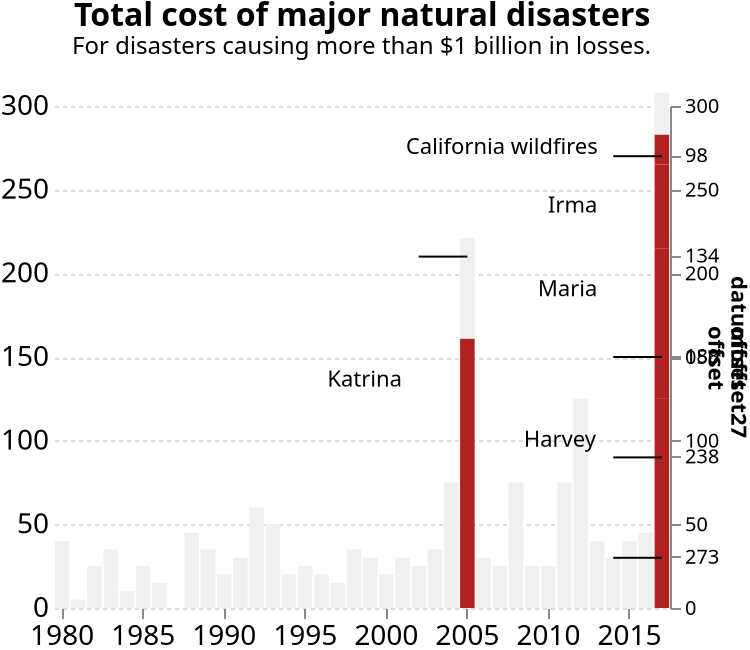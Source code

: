 {"$schema":"https://vega.github.io/schema/vega-lite/v3.json","description":"A simple bar chart with embedded data.","autosize":"fit","padding":0,"width":375,"height":325,"view":{"stroke":null},"datasets":{"values":[{"year":2005,"cost":161,"order":1,"name":"Hurricane Katrina","offset":161,"_index_":0},{"year":2017,"cost":125,"order":4,"name":"Hurricane Harvey","offset":125,"_index_":1},{"year":2017,"cost":90,"order":3,"name":"Hurricane Maria","offset":215,"_index_":2},{"year":2017,"cost":50,"order":2,"name":"Hurricane Irma","offset":265,"_index_":3},{"year":2017,"cost":18,"order":1,"name":"California wildfires","offset":300,"_index_":4},{"year":1980,"cost":40,"_index_":5},{"year":1981,"cost":5,"_index_":6},{"year":1982,"cost":25,"_index_":7},{"year":1983,"cost":35,"_index_":8},{"year":1984,"cost":10,"_index_":9},{"year":1985,"cost":25,"_index_":10},{"year":1986,"cost":15,"_index_":11},{"year":1987,"cost":0,"_index_":12},{"year":1988,"cost":45,"_index_":13},{"year":1989,"cost":35,"_index_":14},{"year":1990,"cost":20,"_index_":15},{"year":1991,"cost":30,"_index_":16},{"year":1992,"cost":60,"_index_":17},{"year":1993,"cost":50,"_index_":18},{"year":1994,"cost":20,"_index_":19},{"year":1995,"cost":25,"_index_":20},{"year":1996,"cost":20,"_index_":21},{"year":1997,"cost":15,"_index_":22},{"year":1998,"cost":35,"_index_":23},{"year":1999,"cost":30,"_index_":24},{"year":2000,"cost":20,"_index_":25},{"year":2001,"cost":30,"_index_":26},{"year":2002,"cost":25,"_index_":27},{"year":2003,"cost":35,"_index_":28},{"year":2004,"cost":75,"_index_":29},{"year":2005,"cost":60,"_index_":30},{"year":2006,"cost":30,"_index_":31},{"year":2007,"cost":25,"_index_":32},{"year":2008,"cost":75,"_index_":33},{"year":2009,"cost":25,"_index_":34},{"year":2010,"cost":25,"_index_":35},{"year":2011,"cost":75,"_index_":36},{"year":2012,"cost":125,"_index_":37},{"year":2013,"cost":40,"_index_":38},{"year":2014,"cost":30,"_index_":39},{"year":2015,"cost":40,"_index_":40},{"year":2016,"cost":45,"_index_":41},{"year":2017,"cost":25,"_index_":42}]},"layer":[{"data":{"name":"values"},"encoding":{"x":{"field":"year","type":"nominal","axis":{"domain":false,"values":[1980,1985,1990,1995,2000,2005,2010,2015],"labelAngle":0,"labelFontSize":14,"title":false}},"y":{"field":"cost","type":"quantitative","axis":{"title":false,"domain":false,"ticks":false,"tickMinStep":100,"labelFontSize":14,"gridDash":[2,2]},"scale":{"domain":[0,300]}},"detail":{"field":"order","type":"quantitative"},"fill":{"field":"datumnamenull","_label":"=datum.name != null","scale":{"range":["#f0f0f0","firebrick"]},"legend":false}},"layer":[{"mark":{"type":"bar"}}],"transform":[{"calculate":"datum.name != null","as":"datumnamenull"}]},{"data":{"name":"values"},"encoding":{"x":{"field":"year","type":"nominal"},"y":{"field":"offset","type":"quantitative"},"detail":{"field":"order","type":"quantitative"},"text":{"field":"replacedatumnameHurricane","_label":"=replace(datum.name, 'Hurricane ', '')"}},"layer":[{"mark":{"type":"text","align":"right","dx":-32,"dy":21},"transform":[]},{"mark":{"type":"text","align":"right","dx":-32,"dy":21},"transform":[{"filter":"((datum[\"_index_\"] != null) ? datum[\"_index_\"]==5: true)","_customized":true}]},{"mark":{"type":"text","align":"right","dx":-32,"dy":21},"transform":[{"filter":"((datum[\"_index_\"] != null) ? datum[\"_index_\"]==5: true)","_customized":true}]},{"mark":{"type":"text","align":"right","dx":-32,"dy":21},"transform":[{"filter":"((datum[\"_index_\"] != null) ? datum[\"_index_\"]==6: true)","_customized":true}]},{"mark":{"type":"text","align":"right","dx":-32,"dy":21},"transform":[{"filter":"((datum[\"_index_\"] != null) ? datum[\"_index_\"]==6: true)","_customized":true}]},{"mark":{"type":"text","align":"right","dx":-32,"dy":21},"transform":[{"filter":"((datum[\"_index_\"] != null) ? datum[\"_index_\"]==7: true)","_customized":true}]},{"mark":{"type":"text","align":"right","dx":-32,"dy":21},"transform":[{"filter":"((datum[\"_index_\"] != null) ? datum[\"_index_\"]==7: true)","_customized":true}]},{"mark":{"type":"text","align":"right","dx":-32,"dy":21},"transform":[{"filter":"((datum[\"_index_\"] != null) ? datum[\"_index_\"]==8: true)","_customized":true}]},{"mark":{"type":"text","align":"right","dx":-32,"dy":21},"transform":[{"filter":"((datum[\"_index_\"] != null) ? datum[\"_index_\"]==8: true)","_customized":true}]},{"mark":{"type":"text","align":"right","dx":-32,"dy":21},"transform":[{"filter":"((datum[\"_index_\"] != null) ? datum[\"_index_\"]==9: true)","_customized":true}]},{"mark":{"type":"text","align":"right","dx":-32,"dy":21},"transform":[{"filter":"((datum[\"_index_\"] != null) ? datum[\"_index_\"]==9: true)","_customized":true}]},{"mark":{"type":"text","align":"right","dx":-32,"dy":21},"transform":[{"filter":"((datum[\"_index_\"] != null) ? datum[\"_index_\"]==10: true)","_customized":true}]},{"mark":{"type":"text","align":"right","dx":-32,"dy":21},"transform":[{"filter":"((datum[\"_index_\"] != null) ? datum[\"_index_\"]==10: true)","_customized":true}]},{"mark":{"type":"text","align":"right","dx":-32,"dy":21},"transform":[{"filter":"((datum[\"_index_\"] != null) ? datum[\"_index_\"]==11: true)","_customized":true}]},{"mark":{"type":"text","align":"right","dx":-32,"dy":21},"transform":[{"filter":"((datum[\"_index_\"] != null) ? datum[\"_index_\"]==11: true)","_customized":true}]},{"mark":{"type":"text","align":"right","dx":-32,"dy":21},"transform":[{"filter":"((datum[\"_index_\"] != null) ? datum[\"_index_\"]==12: true)","_customized":true}]},{"mark":{"type":"text","align":"right","dx":-32,"dy":21},"transform":[{"filter":"((datum[\"_index_\"] != null) ? datum[\"_index_\"]==12: true)","_customized":true}]},{"mark":{"type":"text","align":"right","dx":-32,"dy":21},"transform":[{"filter":"((datum[\"_index_\"] != null) ? datum[\"_index_\"]==13: true)","_customized":true}]},{"mark":{"type":"text","align":"right","dx":-32,"dy":21},"transform":[{"filter":"((datum[\"_index_\"] != null) ? datum[\"_index_\"]==13: true)","_customized":true}]},{"mark":{"type":"text","align":"right","dx":-32,"dy":21},"transform":[{"filter":"((datum[\"_index_\"] != null) ? datum[\"_index_\"]==14: true)","_customized":true}]},{"mark":{"type":"text","align":"right","dx":-32,"dy":21},"transform":[{"filter":"((datum[\"_index_\"] != null) ? datum[\"_index_\"]==14: true)","_customized":true}]},{"mark":{"type":"text","align":"right","dx":-32,"dy":21},"transform":[{"filter":"((datum[\"_index_\"] != null) ? datum[\"_index_\"]==15: true)","_customized":true}]},{"mark":{"type":"text","align":"right","dx":-32,"dy":21},"transform":[{"filter":"((datum[\"_index_\"] != null) ? datum[\"_index_\"]==15: true)","_customized":true}]},{"mark":{"type":"text","align":"right","dx":-32,"dy":21},"transform":[{"filter":"((datum[\"_index_\"] != null) ? datum[\"_index_\"]==16: true)","_customized":true}]},{"mark":{"type":"text","align":"right","dx":-32,"dy":21},"transform":[{"filter":"((datum[\"_index_\"] != null) ? datum[\"_index_\"]==16: true)","_customized":true}]},{"mark":{"type":"text","align":"right","dx":-32,"dy":21},"transform":[{"filter":"((datum[\"_index_\"] != null) ? datum[\"_index_\"]==17: true)","_customized":true}]},{"mark":{"type":"text","align":"right","dx":-32,"dy":21},"transform":[{"filter":"((datum[\"_index_\"] != null) ? datum[\"_index_\"]==17: true)","_customized":true}]},{"mark":{"type":"text","align":"right","dx":-32,"dy":21},"transform":[{"filter":"((datum[\"_index_\"] != null) ? datum[\"_index_\"]==18: true)","_customized":true}]},{"mark":{"type":"text","align":"right","dx":-32,"dy":21},"transform":[{"filter":"((datum[\"_index_\"] != null) ? datum[\"_index_\"]==18: true)","_customized":true}]},{"mark":{"type":"text","align":"right","dx":-32,"dy":21},"transform":[{"filter":"((datum[\"_index_\"] != null) ? datum[\"_index_\"]==19: true)","_customized":true}]},{"mark":{"type":"text","align":"right","dx":-32,"dy":21},"transform":[{"filter":"((datum[\"_index_\"] != null) ? datum[\"_index_\"]==19: true)","_customized":true}]},{"mark":{"type":"text","align":"right","dx":-32,"dy":21},"transform":[{"filter":"((datum[\"_index_\"] != null) ? datum[\"_index_\"]==20: true)","_customized":true}]},{"mark":{"type":"text","align":"right","dx":-32,"dy":21},"transform":[{"filter":"((datum[\"_index_\"] != null) ? datum[\"_index_\"]==20: true)","_customized":true}]},{"mark":{"type":"text","align":"right","dx":-32,"dy":21},"transform":[{"filter":"((datum[\"_index_\"] != null) ? datum[\"_index_\"]==21: true)","_customized":true}]},{"mark":{"type":"text","align":"right","dx":-32,"dy":21},"transform":[{"filter":"((datum[\"_index_\"] != null) ? datum[\"_index_\"]==21: true)","_customized":true}]},{"mark":{"type":"text","align":"right","dx":-32,"dy":21},"transform":[{"filter":"((datum[\"_index_\"] != null) ? datum[\"_index_\"]==22: true)","_customized":true}]},{"mark":{"type":"text","align":"right","dx":-32,"dy":21},"transform":[{"filter":"((datum[\"_index_\"] != null) ? datum[\"_index_\"]==22: true)","_customized":true}]},{"mark":{"type":"text","align":"right","dx":-32,"dy":21},"transform":[{"filter":"((datum[\"_index_\"] != null) ? datum[\"_index_\"]==23: true)","_customized":true}]},{"mark":{"type":"text","align":"right","dx":-32,"dy":21},"transform":[{"filter":"((datum[\"_index_\"] != null) ? datum[\"_index_\"]==23: true)","_customized":true}]},{"mark":{"type":"text","align":"right","dx":-32,"dy":21},"transform":[{"filter":"((datum[\"_index_\"] != null) ? datum[\"_index_\"]==24: true)","_customized":true}]},{"mark":{"type":"text","align":"right","dx":-32,"dy":21},"transform":[{"filter":"((datum[\"_index_\"] != null) ? datum[\"_index_\"]==24: true)","_customized":true}]},{"mark":{"type":"text","align":"right","dx":-32,"dy":21},"transform":[{"filter":"((datum[\"_index_\"] != null) ? datum[\"_index_\"]==25: true)","_customized":true}]},{"mark":{"type":"text","align":"right","dx":-32,"dy":21},"transform":[{"filter":"((datum[\"_index_\"] != null) ? datum[\"_index_\"]==25: true)","_customized":true}]},{"mark":{"type":"text","align":"right","dx":-32,"dy":21},"transform":[{"filter":"((datum[\"_index_\"] != null) ? datum[\"_index_\"]==26: true)","_customized":true}]},{"mark":{"type":"text","align":"right","dx":-32,"dy":21},"transform":[{"filter":"((datum[\"_index_\"] != null) ? datum[\"_index_\"]==26: true)","_customized":true}]},{"mark":{"type":"text","align":"right","dx":-32,"dy":21},"transform":[{"filter":"((datum[\"_index_\"] != null) ? datum[\"_index_\"]==27: true)","_customized":true}]},{"mark":{"type":"text","align":"right","dx":-32,"dy":21},"transform":[{"filter":"((datum[\"_index_\"] != null) ? datum[\"_index_\"]==27: true)","_customized":true}]},{"mark":{"type":"text","align":"right","dx":-32,"dy":21},"transform":[{"filter":"((datum[\"_index_\"] != null) ? datum[\"_index_\"]==28: true)","_customized":true}]},{"mark":{"type":"text","align":"right","dx":-32,"dy":21},"transform":[{"filter":"((datum[\"_index_\"] != null) ? datum[\"_index_\"]==28: true)","_customized":true}]},{"mark":{"type":"text","align":"right","dx":-32,"dy":21},"transform":[{"filter":"((datum[\"_index_\"] != null) ? datum[\"_index_\"]==29: true)","_customized":true}]},{"mark":{"type":"text","align":"right","dx":-32,"dy":21},"transform":[{"filter":"((datum[\"_index_\"] != null) ? datum[\"_index_\"]==29: true)","_customized":true}]},{"mark":{"type":"text","align":"right","dx":-32,"dy":21},"transform":[{"filter":"((datum[\"_index_\"] != null) ? datum[\"_index_\"]==37: true)","_customized":true}]},{"mark":{"type":"text","align":"right","dx":-32,"dy":21},"transform":[{"filter":"((datum[\"_index_\"] != null) ? datum[\"_index_\"]==36: true)","_customized":true}]},{"mark":{"type":"text","align":"right","dx":-32,"dy":21},"transform":[{"filter":"((datum[\"_index_\"] != null) ? datum[\"_index_\"]==33: true)","_customized":true}]},{"mark":{"type":"text","align":"right","dx":-32,"dy":21},"transform":[{"filter":"((datum[\"_index_\"] != null) ? datum[\"_index_\"]==30: true)","_customized":true}]},{"mark":{"type":"text","align":"right","dx":-32,"dy":21},"transform":[{"filter":"((datum[\"_index_\"] != null) ? datum[\"_index_\"]==31: true)","_customized":true}]},{"mark":{"type":"text","align":"right","dx":-32,"dy":21},"transform":[{"filter":"((datum[\"_index_\"] != null) ? datum[\"_index_\"]==41: true)","_customized":true}]},{"mark":{"type":"text","align":"right","dx":-32,"dy":21},"transform":[{"filter":"((datum[\"_index_\"] != null) ? datum[\"_index_\"]==40: true)","_customized":true}]},{"mark":{"type":"text","align":"right","dx":-32,"dy":21},"transform":[{"filter":"((datum[\"_index_\"] != null) ? datum[\"_index_\"]==39: true)","_customized":true}]},{"mark":{"type":"text","align":"right","dx":-32,"dy":21},"transform":[{"filter":"((datum[\"_index_\"] != null) ? datum[\"_index_\"]==38: true)","_customized":true}]},{"mark":{"type":"text","align":"right","dx":-32,"dy":21},"transform":[{"filter":"((datum[\"_index_\"] != null) ? datum[\"_index_\"]==35: true)","_customized":true}]},{"mark":{"type":"text","align":"right","dx":-32,"dy":21},"transform":[{"filter":"((datum[\"_index_\"] != null) ? datum[\"_index_\"]==34: true)","_customized":true}]},{"mark":{"type":"text","align":"right","dx":-32,"dy":21},"transform":[{"filter":"((datum[\"_index_\"] != null) ? datum[\"_index_\"]==32: true)","_customized":true}]},{"mark":{"type":"text","align":"right","dx":-32,"dy":21},"transform":[{"filter":"((datum[\"_index_\"] != null) ? datum[\"_index_\"]==42: true)","_customized":true}]}],"transform":[{"filter":"((datum[\"_index_\"] != null) ? datum[\"_index_\"]!=5: false)","datum":{"year":1980,"cost":40,"_index_":5},"text":"undefined","marktype":"text","path":["layer","1","layer","0"]},{"filter":"((datum[\"_index_\"] != null) ? datum[\"_index_\"]!=6: false)","datum":{"year":1981,"cost":5,"_index_":6},"text":"undefined","marktype":"text","path":["layer","1","layer","0"]},{"filter":"((datum[\"_index_\"] != null) ? datum[\"_index_\"]!=7: false)","datum":{"year":1982,"cost":25,"_index_":7},"text":"undefined","marktype":"text","path":["layer","1","layer","0"]},{"filter":"((datum[\"_index_\"] != null) ? datum[\"_index_\"]!=8: false)","datum":{"year":1983,"cost":35,"_index_":8},"text":"undefined","marktype":"text","path":["layer","1","layer","0"]},{"filter":"((datum[\"_index_\"] != null) ? datum[\"_index_\"]!=9: false)","datum":{"year":1984,"cost":10,"_index_":9},"text":"undefined","marktype":"text","path":["layer","1","layer","0"]},{"filter":"((datum[\"_index_\"] != null) ? datum[\"_index_\"]!=10: false)","datum":{"year":1985,"cost":25,"_index_":10},"text":"undefined","marktype":"text","path":["layer","1","layer","0"]},{"filter":"((datum[\"_index_\"] != null) ? datum[\"_index_\"]!=11: false)","datum":{"year":1986,"cost":15,"_index_":11},"text":"undefined","marktype":"text","path":["layer","1","layer","0"]},{"filter":"((datum[\"_index_\"] != null) ? datum[\"_index_\"]!=12: false)","datum":{"year":1987,"cost":0,"_index_":12},"text":"undefined","marktype":"text","path":["layer","1","layer","0"]},{"filter":"((datum[\"_index_\"] != null) ? datum[\"_index_\"]!=13: false)","datum":{"year":1988,"cost":45,"_index_":13},"text":"undefined","marktype":"text","path":["layer","1","layer","0"]},{"filter":"((datum[\"_index_\"] != null) ? datum[\"_index_\"]!=14: false)","datum":{"year":1989,"cost":35,"_index_":14},"text":"undefined","marktype":"text","path":["layer","1","layer","0"]},{"filter":"((datum[\"_index_\"] != null) ? datum[\"_index_\"]!=15: false)","datum":{"year":1990,"cost":20,"_index_":15},"text":"undefined","marktype":"text","path":["layer","1","layer","0"]},{"filter":"((datum[\"_index_\"] != null) ? datum[\"_index_\"]!=16: false)","datum":{"year":1991,"cost":30,"_index_":16},"text":"undefined","marktype":"text","path":["layer","1","layer","0"]},{"filter":"((datum[\"_index_\"] != null) ? datum[\"_index_\"]!=17: false)","datum":{"year":1992,"cost":60,"_index_":17},"text":"undefined","marktype":"text","path":["layer","1","layer","0"]},{"filter":"((datum[\"_index_\"] != null) ? datum[\"_index_\"]!=18: false)","datum":{"year":1993,"cost":50,"_index_":18},"text":"undefined","marktype":"text","path":["layer","1","layer","0"]},{"filter":"((datum[\"_index_\"] != null) ? datum[\"_index_\"]!=19: false)","datum":{"year":1994,"cost":20,"_index_":19},"text":"undefined","marktype":"text","path":["layer","1","layer","0"]},{"filter":"((datum[\"_index_\"] != null) ? datum[\"_index_\"]!=20: false)","datum":{"year":1995,"cost":25,"_index_":20},"text":"undefined","marktype":"text","path":["layer","1","layer","0"]},{"filter":"((datum[\"_index_\"] != null) ? datum[\"_index_\"]!=21: false)","datum":{"year":1996,"cost":20,"_index_":21},"text":"undefined","marktype":"text","path":["layer","1","layer","0"]},{"filter":"((datum[\"_index_\"] != null) ? datum[\"_index_\"]!=22: false)","datum":{"year":1997,"cost":15,"_index_":22},"text":"undefined","marktype":"text","path":["layer","1","layer","0"]},{"filter":"((datum[\"_index_\"] != null) ? datum[\"_index_\"]!=23: false)","datum":{"year":1998,"cost":35,"_index_":23},"text":"undefined","marktype":"text","path":["layer","1","layer","0"]},{"filter":"((datum[\"_index_\"] != null) ? datum[\"_index_\"]!=24: false)","datum":{"year":1999,"cost":30,"_index_":24},"text":"undefined","marktype":"text","path":["layer","1","layer","0"]},{"filter":"((datum[\"_index_\"] != null) ? datum[\"_index_\"]!=25: false)","datum":{"year":2000,"cost":20,"_index_":25},"text":"undefined","marktype":"text","path":["layer","1","layer","0"]},{"filter":"((datum[\"_index_\"] != null) ? datum[\"_index_\"]!=26: false)","datum":{"year":2001,"cost":30,"_index_":26},"text":"undefined","marktype":"text","path":["layer","1","layer","0"]},{"filter":"((datum[\"_index_\"] != null) ? datum[\"_index_\"]!=27: false)","datum":{"year":2002,"cost":25,"_index_":27},"text":"undefined","marktype":"text","path":["layer","1","layer","0"]},{"filter":"((datum[\"_index_\"] != null) ? datum[\"_index_\"]!=28: false)","datum":{"year":2003,"cost":35,"_index_":28},"text":"undefined","marktype":"text","path":["layer","1","layer","0"]},{"filter":"((datum[\"_index_\"] != null) ? datum[\"_index_\"]!=29: false)","datum":{"year":2004,"cost":75,"_index_":29},"text":"undefined","marktype":"text","path":["layer","1","layer","0"]},{"filter":"((datum[\"_index_\"] != null) ? datum[\"_index_\"]!=37: false)","datum":{"year":2012,"cost":125,"_index_":37},"text":"undefined","marktype":"text","path":["layer","1","layer","0"]},{"filter":"((datum[\"_index_\"] != null) ? datum[\"_index_\"]!=36: false)","datum":{"year":2011,"cost":75,"_index_":36},"text":"undefined","marktype":"text","path":["layer","1","layer","0"]},{"filter":"((datum[\"_index_\"] != null) ? datum[\"_index_\"]!=33: false)","datum":{"year":2008,"cost":75,"_index_":33},"text":"undefined","marktype":"text","path":["layer","1","layer","0"]},{"filter":"((datum[\"_index_\"] != null) ? datum[\"_index_\"]!=30: false)","datum":{"year":2005,"cost":60,"_index_":30},"text":"undefined","marktype":"text","path":["layer","1","layer","0"]},{"filter":"((datum[\"_index_\"] != null) ? datum[\"_index_\"]!=31: false)","datum":{"year":2006,"cost":30,"_index_":31},"text":"undefined","marktype":"text","path":["layer","1","layer","0"]},{"filter":"((datum[\"_index_\"] != null) ? datum[\"_index_\"]!=41: false)","datum":{"year":2016,"cost":45,"_index_":41},"text":"undefined","marktype":"text","path":["layer","1","layer","0"]},{"filter":"((datum[\"_index_\"] != null) ? datum[\"_index_\"]!=40: false)","datum":{"year":2015,"cost":40,"_index_":40},"text":"undefined","marktype":"text","path":["layer","1","layer","0"]},{"filter":"((datum[\"_index_\"] != null) ? datum[\"_index_\"]!=39: false)","datum":{"year":2014,"cost":30,"_index_":39},"text":"undefined","marktype":"text","path":["layer","1","layer","0"]},{"filter":"((datum[\"_index_\"] != null) ? datum[\"_index_\"]!=38: false)","datum":{"year":2013,"cost":40,"_index_":38},"text":"undefined","marktype":"text","path":["layer","1","layer","0"]},{"filter":"((datum[\"_index_\"] != null) ? datum[\"_index_\"]!=35: false)","datum":{"year":2010,"cost":25,"_index_":35},"text":"undefined","marktype":"text","path":["layer","1","layer","0"]},{"filter":"((datum[\"_index_\"] != null) ? datum[\"_index_\"]!=34: false)","datum":{"year":2009,"cost":25,"_index_":34},"text":"undefined","marktype":"text","path":["layer","1","layer","0"]},{"filter":"((datum[\"_index_\"] != null) ? datum[\"_index_\"]!=32: false)","datum":{"year":2007,"cost":25,"_index_":32},"text":"undefined","marktype":"text","path":["layer","1","layer","0"]},{"filter":"((datum[\"_index_\"] != null) ? datum[\"_index_\"]!=42: false)","datum":{"year":2017,"cost":25,"_index_":42},"text":"undefined","marktype":"text","path":["layer","1","layer","0"]},{"calculate":"replace(datum.name, 'Hurricane ', '')","as":"replacedatumnameHurricane"}]},{"data":{"name":"values"},"encoding":{"x":{"field":"year","type":"nominal"},"y":{"field":"offset","type":"quantitative"},"detail":{"field":"order","type":"quantitative"},"text":{"field":"datumcostbillion","_label":"='$' + datum.cost + ' billion'"}},"layer":[{"mark":{"type":"text","align":"left","dx":22,"dy":11,"fontWeight":"bold"},"transform":[]},{"mark":{"type":"text","align":"left","dx":22,"dy":11,"fontWeight":"bold"},"transform":[{"filter":"((datum[\"_index_\"] != null) ? datum[\"_index_\"]==5: true)","_customized":true}]},{"mark":{"type":"text","align":"left","dx":22,"dy":11,"fontWeight":"bold"},"transform":[{"filter":"((datum[\"_index_\"] != null) ? datum[\"_index_\"]==5: true)","_customized":true}]},{"mark":{"type":"text","align":"left","dx":22,"dy":11,"fontWeight":"bold"},"transform":[{"filter":"((datum[\"_index_\"] != null) ? datum[\"_index_\"]==6: true)","_customized":true}]},{"mark":{"type":"text","align":"left","dx":22,"dy":11,"fontWeight":"bold"},"transform":[{"filter":"((datum[\"_index_\"] != null) ? datum[\"_index_\"]==6: true)","_customized":true}]},{"mark":{"type":"text","align":"left","dx":22,"dy":11,"fontWeight":"bold"},"transform":[{"filter":"((datum[\"_index_\"] != null) ? datum[\"_index_\"]==7: true)","_customized":true}]},{"mark":{"type":"text","align":"left","dx":22,"dy":11,"fontWeight":"bold"},"transform":[{"filter":"((datum[\"_index_\"] != null) ? datum[\"_index_\"]==7: true)","_customized":true}]},{"mark":{"type":"text","align":"left","dx":22,"dy":11,"fontWeight":"bold"},"transform":[{"filter":"((datum[\"_index_\"] != null) ? datum[\"_index_\"]==8: true)","_customized":true}]},{"mark":{"type":"text","align":"left","dx":22,"dy":11,"fontWeight":"bold"},"transform":[{"filter":"((datum[\"_index_\"] != null) ? datum[\"_index_\"]==8: true)","_customized":true}]},{"mark":{"type":"text","align":"left","dx":22,"dy":11,"fontWeight":"bold"},"transform":[{"filter":"((datum[\"_index_\"] != null) ? datum[\"_index_\"]==9: true)","_customized":true}]},{"mark":{"type":"text","align":"left","dx":22,"dy":11,"fontWeight":"bold"},"transform":[{"filter":"((datum[\"_index_\"] != null) ? datum[\"_index_\"]==9: true)","_customized":true}]},{"mark":{"type":"text","align":"left","dx":22,"dy":11,"fontWeight":"bold"},"transform":[{"filter":"((datum[\"_index_\"] != null) ? datum[\"_index_\"]==10: true)","_customized":true}]},{"mark":{"type":"text","align":"left","dx":22,"dy":11,"fontWeight":"bold"},"transform":[{"filter":"((datum[\"_index_\"] != null) ? datum[\"_index_\"]==10: true)","_customized":true}]},{"mark":{"type":"text","align":"left","dx":22,"dy":11,"fontWeight":"bold"},"transform":[{"filter":"((datum[\"_index_\"] != null) ? datum[\"_index_\"]==11: true)","_customized":true}]},{"mark":{"type":"text","align":"left","dx":22,"dy":11,"fontWeight":"bold"},"transform":[{"filter":"((datum[\"_index_\"] != null) ? datum[\"_index_\"]==11: true)","_customized":true}]},{"mark":{"type":"text","align":"left","dx":22,"dy":11,"fontWeight":"bold"},"transform":[{"filter":"((datum[\"_index_\"] != null) ? datum[\"_index_\"]==12: true)","_customized":true}]},{"mark":{"type":"text","align":"left","dx":22,"dy":11,"fontWeight":"bold"},"transform":[{"filter":"((datum[\"_index_\"] != null) ? datum[\"_index_\"]==12: true)","_customized":true}]},{"mark":{"type":"text","align":"left","dx":22,"dy":11,"fontWeight":"bold"},"transform":[{"filter":"((datum[\"_index_\"] != null) ? datum[\"_index_\"]==13: true)","_customized":true}]},{"mark":{"type":"text","align":"left","dx":22,"dy":11,"fontWeight":"bold"},"transform":[{"filter":"((datum[\"_index_\"] != null) ? datum[\"_index_\"]==13: true)","_customized":true}]},{"mark":{"type":"text","align":"left","dx":22,"dy":11,"fontWeight":"bold"},"transform":[{"filter":"((datum[\"_index_\"] != null) ? datum[\"_index_\"]==14: true)","_customized":true}]},{"mark":{"type":"text","align":"left","dx":22,"dy":11,"fontWeight":"bold"},"transform":[{"filter":"((datum[\"_index_\"] != null) ? datum[\"_index_\"]==14: true)","_customized":true}]},{"mark":{"type":"text","align":"left","dx":22,"dy":11,"fontWeight":"bold"},"transform":[{"filter":"((datum[\"_index_\"] != null) ? datum[\"_index_\"]==15: true)","_customized":true}]},{"mark":{"type":"text","align":"left","dx":22,"dy":11,"fontWeight":"bold"},"transform":[{"filter":"((datum[\"_index_\"] != null) ? datum[\"_index_\"]==15: true)","_customized":true}]},{"mark":{"type":"text","align":"left","dx":22,"dy":11,"fontWeight":"bold"},"transform":[{"filter":"((datum[\"_index_\"] != null) ? datum[\"_index_\"]==16: true)","_customized":true}]},{"mark":{"type":"text","align":"left","dx":22,"dy":11,"fontWeight":"bold"},"transform":[{"filter":"((datum[\"_index_\"] != null) ? datum[\"_index_\"]==16: true)","_customized":true}]},{"mark":{"type":"text","align":"left","dx":22,"dy":11,"fontWeight":"bold"},"transform":[{"filter":"((datum[\"_index_\"] != null) ? datum[\"_index_\"]==17: true)","_customized":true}]},{"mark":{"type":"text","align":"left","dx":22,"dy":11,"fontWeight":"bold"},"transform":[{"filter":"((datum[\"_index_\"] != null) ? datum[\"_index_\"]==17: true)","_customized":true}]},{"mark":{"type":"text","align":"left","dx":22,"dy":11,"fontWeight":"bold"},"transform":[{"filter":"((datum[\"_index_\"] != null) ? datum[\"_index_\"]==18: true)","_customized":true}]},{"mark":{"type":"text","align":"left","dx":22,"dy":11,"fontWeight":"bold"},"transform":[{"filter":"((datum[\"_index_\"] != null) ? datum[\"_index_\"]==18: true)","_customized":true}]},{"mark":{"type":"text","align":"left","dx":22,"dy":11,"fontWeight":"bold"},"transform":[{"filter":"((datum[\"_index_\"] != null) ? datum[\"_index_\"]==19: true)","_customized":true}]},{"mark":{"type":"text","align":"left","dx":22,"dy":11,"fontWeight":"bold"},"transform":[{"filter":"((datum[\"_index_\"] != null) ? datum[\"_index_\"]==19: true)","_customized":true}]},{"mark":{"type":"text","align":"left","dx":22,"dy":11,"fontWeight":"bold"},"transform":[{"filter":"((datum[\"_index_\"] != null) ? datum[\"_index_\"]==20: true)","_customized":true}]},{"mark":{"type":"text","align":"left","dx":22,"dy":11,"fontWeight":"bold"},"transform":[{"filter":"((datum[\"_index_\"] != null) ? datum[\"_index_\"]==20: true)","_customized":true}]},{"mark":{"type":"text","align":"left","dx":22,"dy":11,"fontWeight":"bold"},"transform":[{"filter":"((datum[\"_index_\"] != null) ? datum[\"_index_\"]==21: true)","_customized":true}]},{"mark":{"type":"text","align":"left","dx":22,"dy":11,"fontWeight":"bold"},"transform":[{"filter":"((datum[\"_index_\"] != null) ? datum[\"_index_\"]==21: true)","_customized":true}]},{"mark":{"type":"text","align":"left","dx":22,"dy":11,"fontWeight":"bold"},"transform":[{"filter":"((datum[\"_index_\"] != null) ? datum[\"_index_\"]==22: true)","_customized":true}]},{"mark":{"type":"text","align":"left","dx":22,"dy":11,"fontWeight":"bold"},"transform":[{"filter":"((datum[\"_index_\"] != null) ? datum[\"_index_\"]==22: true)","_customized":true}]},{"mark":{"type":"text","align":"left","dx":22,"dy":11,"fontWeight":"bold"},"transform":[{"filter":"((datum[\"_index_\"] != null) ? datum[\"_index_\"]==23: true)","_customized":true}]},{"mark":{"type":"text","align":"left","dx":22,"dy":11,"fontWeight":"bold"},"transform":[{"filter":"((datum[\"_index_\"] != null) ? datum[\"_index_\"]==23: true)","_customized":true}]},{"mark":{"type":"text","align":"left","dx":22,"dy":11,"fontWeight":"bold"},"transform":[{"filter":"((datum[\"_index_\"] != null) ? datum[\"_index_\"]==24: true)","_customized":true}]},{"mark":{"type":"text","align":"left","dx":22,"dy":11,"fontWeight":"bold"},"transform":[{"filter":"((datum[\"_index_\"] != null) ? datum[\"_index_\"]==24: true)","_customized":true}]},{"mark":{"type":"text","align":"left","dx":22,"dy":11,"fontWeight":"bold"},"transform":[{"filter":"((datum[\"_index_\"] != null) ? datum[\"_index_\"]==25: true)","_customized":true}]},{"mark":{"type":"text","align":"left","dx":22,"dy":11,"fontWeight":"bold"},"transform":[{"filter":"((datum[\"_index_\"] != null) ? datum[\"_index_\"]==25: true)","_customized":true}]},{"mark":{"type":"text","align":"left","dx":22,"dy":11,"fontWeight":"bold"},"transform":[{"filter":"((datum[\"_index_\"] != null) ? datum[\"_index_\"]==26: true)","_customized":true}]},{"mark":{"type":"text","align":"left","dx":22,"dy":11,"fontWeight":"bold"},"transform":[{"filter":"((datum[\"_index_\"] != null) ? datum[\"_index_\"]==26: true)","_customized":true}]},{"mark":{"type":"text","align":"left","dx":22,"dy":11,"fontWeight":"bold"},"transform":[{"filter":"((datum[\"_index_\"] != null) ? datum[\"_index_\"]==27: true)","_customized":true}]},{"mark":{"type":"text","align":"left","dx":22,"dy":11,"fontWeight":"bold"},"transform":[{"filter":"((datum[\"_index_\"] != null) ? datum[\"_index_\"]==27: true)","_customized":true}]},{"mark":{"type":"text","align":"left","dx":22,"dy":11,"fontWeight":"bold"},"transform":[{"filter":"((datum[\"_index_\"] != null) ? datum[\"_index_\"]==28: true)","_customized":true}]},{"mark":{"type":"text","align":"left","dx":22,"dy":11,"fontWeight":"bold"},"transform":[{"filter":"((datum[\"_index_\"] != null) ? datum[\"_index_\"]==28: true)","_customized":true}]},{"mark":{"type":"text","align":"left","dx":22,"dy":11,"fontWeight":"bold"},"transform":[{"filter":"((datum[\"_index_\"] != null) ? datum[\"_index_\"]==29: true)","_customized":true}]},{"mark":{"type":"text","align":"left","dx":22,"dy":11,"fontWeight":"bold"},"transform":[{"filter":"((datum[\"_index_\"] != null) ? datum[\"_index_\"]==29: true)","_customized":true}]},{"mark":{"type":"text","align":"left","dx":22,"dy":11,"fontWeight":"bold"},"transform":[{"filter":"((datum[\"_index_\"] != null) ? datum[\"_index_\"]==37: true)","_customized":true}]},{"mark":{"type":"text","align":"left","dx":22,"dy":11,"fontWeight":"bold"},"transform":[{"filter":"((datum[\"_index_\"] != null) ? datum[\"_index_\"]==36: true)","_customized":true}]},{"mark":{"type":"text","align":"left","dx":22,"dy":11,"fontWeight":"bold"},"transform":[{"filter":"((datum[\"_index_\"] != null) ? datum[\"_index_\"]==33: true)","_customized":true}]},{"mark":{"type":"text","align":"left","dx":22,"dy":11,"fontWeight":"bold"},"transform":[{"filter":"((datum[\"_index_\"] != null) ? datum[\"_index_\"]==30: true)","_customized":true}]},{"mark":{"type":"text","align":"left","dx":22,"dy":11,"fontWeight":"bold"},"transform":[{"filter":"((datum[\"_index_\"] != null) ? datum[\"_index_\"]==31: true)","_customized":true}]},{"mark":{"type":"text","align":"left","dx":22,"dy":11,"fontWeight":"bold"},"transform":[{"filter":"((datum[\"_index_\"] != null) ? datum[\"_index_\"]==41: true)","_customized":true}]},{"mark":{"type":"text","align":"left","dx":22,"dy":11,"fontWeight":"bold"},"transform":[{"filter":"((datum[\"_index_\"] != null) ? datum[\"_index_\"]==40: true)","_customized":true}]},{"mark":{"type":"text","align":"left","dx":22,"dy":11,"fontWeight":"bold"},"transform":[{"filter":"((datum[\"_index_\"] != null) ? datum[\"_index_\"]==39: true)","_customized":true}]},{"mark":{"type":"text","align":"left","dx":22,"dy":11,"fontWeight":"bold"},"transform":[{"filter":"((datum[\"_index_\"] != null) ? datum[\"_index_\"]==38: true)","_customized":true}]},{"mark":{"type":"text","align":"left","dx":22,"dy":11,"fontWeight":"bold"},"transform":[{"filter":"((datum[\"_index_\"] != null) ? datum[\"_index_\"]==35: true)","_customized":true}]},{"mark":{"type":"text","align":"left","dx":22,"dy":11,"fontWeight":"bold"},"transform":[{"filter":"((datum[\"_index_\"] != null) ? datum[\"_index_\"]==34: true)","_customized":true}]},{"mark":{"type":"text","align":"left","dx":22,"dy":11,"fontWeight":"bold"},"transform":[{"filter":"((datum[\"_index_\"] != null) ? datum[\"_index_\"]==32: true)","_customized":true}]},{"mark":{"type":"text","align":"left","dx":22,"dy":11,"fontWeight":"bold"},"transform":[{"filter":"((datum[\"_index_\"] != null) ? datum[\"_index_\"]==42: true)","_customized":true}]}],"transform":[{"filter":"((datum[\"_index_\"] != null) ? datum[\"_index_\"]!=5: false)","datum":{"year":1980,"cost":40,"_index_":5},"text":"undefined","marktype":"text","path":["layer","1","layer","0"]},{"filter":"((datum[\"_index_\"] != null) ? datum[\"_index_\"]!=6: false)","datum":{"year":1981,"cost":5,"_index_":6},"text":"undefined","marktype":"text","path":["layer","1","layer","0"]},{"filter":"((datum[\"_index_\"] != null) ? datum[\"_index_\"]!=7: false)","datum":{"year":1982,"cost":25,"_index_":7},"text":"undefined","marktype":"text","path":["layer","1","layer","0"]},{"filter":"((datum[\"_index_\"] != null) ? datum[\"_index_\"]!=8: false)","datum":{"year":1983,"cost":35,"_index_":8},"text":"undefined","marktype":"text","path":["layer","1","layer","0"]},{"filter":"((datum[\"_index_\"] != null) ? datum[\"_index_\"]!=9: false)","datum":{"year":1984,"cost":10,"_index_":9},"text":"undefined","marktype":"text","path":["layer","1","layer","0"]},{"filter":"((datum[\"_index_\"] != null) ? datum[\"_index_\"]!=10: false)","datum":{"year":1985,"cost":25,"_index_":10},"text":"undefined","marktype":"text","path":["layer","1","layer","0"]},{"filter":"((datum[\"_index_\"] != null) ? datum[\"_index_\"]!=11: false)","datum":{"year":1986,"cost":15,"_index_":11},"text":"undefined","marktype":"text","path":["layer","1","layer","0"]},{"filter":"((datum[\"_index_\"] != null) ? datum[\"_index_\"]!=12: false)","datum":{"year":1987,"cost":0,"_index_":12},"text":"undefined","marktype":"text","path":["layer","1","layer","0"]},{"filter":"((datum[\"_index_\"] != null) ? datum[\"_index_\"]!=13: false)","datum":{"year":1988,"cost":45,"_index_":13},"text":"undefined","marktype":"text","path":["layer","1","layer","0"]},{"filter":"((datum[\"_index_\"] != null) ? datum[\"_index_\"]!=14: false)","datum":{"year":1989,"cost":35,"_index_":14},"text":"undefined","marktype":"text","path":["layer","1","layer","0"]},{"filter":"((datum[\"_index_\"] != null) ? datum[\"_index_\"]!=15: false)","datum":{"year":1990,"cost":20,"_index_":15},"text":"undefined","marktype":"text","path":["layer","1","layer","0"]},{"filter":"((datum[\"_index_\"] != null) ? datum[\"_index_\"]!=16: false)","datum":{"year":1991,"cost":30,"_index_":16},"text":"undefined","marktype":"text","path":["layer","1","layer","0"]},{"filter":"((datum[\"_index_\"] != null) ? datum[\"_index_\"]!=17: false)","datum":{"year":1992,"cost":60,"_index_":17},"text":"undefined","marktype":"text","path":["layer","1","layer","0"]},{"filter":"((datum[\"_index_\"] != null) ? datum[\"_index_\"]!=18: false)","datum":{"year":1993,"cost":50,"_index_":18},"text":"undefined","marktype":"text","path":["layer","1","layer","0"]},{"filter":"((datum[\"_index_\"] != null) ? datum[\"_index_\"]!=19: false)","datum":{"year":1994,"cost":20,"_index_":19},"text":"undefined","marktype":"text","path":["layer","1","layer","0"]},{"filter":"((datum[\"_index_\"] != null) ? datum[\"_index_\"]!=20: false)","datum":{"year":1995,"cost":25,"_index_":20},"text":"undefined","marktype":"text","path":["layer","1","layer","0"]},{"filter":"((datum[\"_index_\"] != null) ? datum[\"_index_\"]!=21: false)","datum":{"year":1996,"cost":20,"_index_":21},"text":"undefined","marktype":"text","path":["layer","1","layer","0"]},{"filter":"((datum[\"_index_\"] != null) ? datum[\"_index_\"]!=22: false)","datum":{"year":1997,"cost":15,"_index_":22},"text":"undefined","marktype":"text","path":["layer","1","layer","0"]},{"filter":"((datum[\"_index_\"] != null) ? datum[\"_index_\"]!=23: false)","datum":{"year":1998,"cost":35,"_index_":23},"text":"undefined","marktype":"text","path":["layer","1","layer","0"]},{"filter":"((datum[\"_index_\"] != null) ? datum[\"_index_\"]!=24: false)","datum":{"year":1999,"cost":30,"_index_":24},"text":"undefined","marktype":"text","path":["layer","1","layer","0"]},{"filter":"((datum[\"_index_\"] != null) ? datum[\"_index_\"]!=25: false)","datum":{"year":2000,"cost":20,"_index_":25},"text":"undefined","marktype":"text","path":["layer","1","layer","0"]},{"filter":"((datum[\"_index_\"] != null) ? datum[\"_index_\"]!=26: false)","datum":{"year":2001,"cost":30,"_index_":26},"text":"undefined","marktype":"text","path":["layer","1","layer","0"]},{"filter":"((datum[\"_index_\"] != null) ? datum[\"_index_\"]!=27: false)","datum":{"year":2002,"cost":25,"_index_":27},"text":"undefined","marktype":"text","path":["layer","1","layer","0"]},{"filter":"((datum[\"_index_\"] != null) ? datum[\"_index_\"]!=28: false)","datum":{"year":2003,"cost":35,"_index_":28},"text":"undefined","marktype":"text","path":["layer","1","layer","0"]},{"filter":"((datum[\"_index_\"] != null) ? datum[\"_index_\"]!=29: false)","datum":{"year":2004,"cost":75,"_index_":29},"text":"undefined","marktype":"text","path":["layer","1","layer","0"]},{"filter":"((datum[\"_index_\"] != null) ? datum[\"_index_\"]!=37: false)","datum":{"year":2012,"cost":125,"_index_":37},"text":"undefined","marktype":"text","path":["layer","1","layer","0"]},{"filter":"((datum[\"_index_\"] != null) ? datum[\"_index_\"]!=36: false)","datum":{"year":2011,"cost":75,"_index_":36},"text":"undefined","marktype":"text","path":["layer","1","layer","0"]},{"filter":"((datum[\"_index_\"] != null) ? datum[\"_index_\"]!=33: false)","datum":{"year":2008,"cost":75,"_index_":33},"text":"undefined","marktype":"text","path":["layer","1","layer","0"]},{"filter":"((datum[\"_index_\"] != null) ? datum[\"_index_\"]!=30: false)","datum":{"year":2005,"cost":60,"_index_":30},"text":"undefined","marktype":"text","path":["layer","1","layer","0"]},{"filter":"((datum[\"_index_\"] != null) ? datum[\"_index_\"]!=31: false)","datum":{"year":2006,"cost":30,"_index_":31},"text":"undefined","marktype":"text","path":["layer","1","layer","0"]},{"filter":"((datum[\"_index_\"] != null) ? datum[\"_index_\"]!=41: false)","datum":{"year":2016,"cost":45,"_index_":41},"text":"undefined","marktype":"text","path":["layer","1","layer","0"]},{"filter":"((datum[\"_index_\"] != null) ? datum[\"_index_\"]!=40: false)","datum":{"year":2015,"cost":40,"_index_":40},"text":"undefined","marktype":"text","path":["layer","1","layer","0"]},{"filter":"((datum[\"_index_\"] != null) ? datum[\"_index_\"]!=39: false)","datum":{"year":2014,"cost":30,"_index_":39},"text":"undefined","marktype":"text","path":["layer","1","layer","0"]},{"filter":"((datum[\"_index_\"] != null) ? datum[\"_index_\"]!=38: false)","datum":{"year":2013,"cost":40,"_index_":38},"text":"undefined","marktype":"text","path":["layer","1","layer","0"]},{"filter":"((datum[\"_index_\"] != null) ? datum[\"_index_\"]!=35: false)","datum":{"year":2010,"cost":25,"_index_":35},"text":"undefined","marktype":"text","path":["layer","1","layer","0"]},{"filter":"((datum[\"_index_\"] != null) ? datum[\"_index_\"]!=34: false)","datum":{"year":2009,"cost":25,"_index_":34},"text":"undefined","marktype":"text","path":["layer","1","layer","0"]},{"filter":"((datum[\"_index_\"] != null) ? datum[\"_index_\"]!=32: false)","datum":{"year":2007,"cost":25,"_index_":32},"text":"undefined","marktype":"text","path":["layer","1","layer","0"]},{"filter":"((datum[\"_index_\"] != null) ? datum[\"_index_\"]!=42: false)","datum":{"year":2017,"cost":25,"_index_":42},"text":"undefined","marktype":"text","path":["layer","1","layer","0"]},{"calculate":"'$' + datum.cost + ' billion'","as":"datumcostbillion"},{"filter":"((datum[\"_index_\"] != null) ? datum[\"_index_\"]!=3: false)","datum":{"year":2017,"cost":50,"order":2,"name":"Hurricane Irma","offset":265,"_index_":3,"datumcostbillion":"$50 billion"},"text":"$50 billion","marktype":"text","path":["layer","2","layer","0"]},{"filter":"((datum[\"_index_\"] != null) ? datum[\"_index_\"]!=0: false)","datum":{"year":2005,"cost":161,"order":1,"name":"Hurricane Katrina","offset":161,"_index_":0,"datumcostbillion":"$161 billion"},"text":"$161 billion","marktype":"text","path":["layer","2","layer","0"]},{"filter":"((datum[\"_index_\"] != null) ? datum[\"_index_\"]!=1: false)","datum":{"year":2017,"cost":125,"order":4,"name":"Hurricane Harvey","offset":125,"_index_":1,"datumcostbillion":"$125 billion"},"text":"$125 billion","marktype":"text","path":["layer","2","layer","0"]},{"filter":"((datum[\"_index_\"] != null) ? datum[\"_index_\"]!=2: false)","datum":{"year":2017,"cost":90,"order":3,"name":"Hurricane Maria","offset":215,"_index_":2,"datumcostbillion":"$90 billion"},"text":"$90 billion","marktype":"text","path":["layer","2","layer","0"]},{"filter":"((datum[\"_index_\"] != null) ? datum[\"_index_\"]!=4: false)","datum":{"year":2017,"cost":18,"order":1,"name":"California wildfires","offset":300,"_index_":4,"datumcostbillion":"$18 billion"},"text":"$18 billion","marktype":"text","path":["layer","2","layer","0"]}]},{"data":{"name":"values"},"encoding":{"x":{"field":"year","type":"nominal"},"y":{"field":"datumoffset27","_label":"=datum.offset - 27"},"detail":{"field":"order","type":"quantitative"},"text":{"field":"replacedatumnameHurricane","_label":"=replace(datum.name, 'Hurricane ', '')"},"x2":{"field":"datumyear3","_label":"=datum.year - 3"}},"layer":[{"mark":{"type":"rule","align":"right","dx":-11,"dy":19},"transform":[]},{"mark":{"type":"rule","align":"right","dx":-11,"dy":19},"transform":[{"filter":"((datum[\"_index_\"] != null) ? datum[\"_index_\"]==5: true)","_customized":true}]},{"mark":{"type":"rule","align":"right","dx":-11,"dy":19},"transform":[{"filter":"((datum[\"_index_\"] != null) ? datum[\"_index_\"]==5: true)","_customized":true}]},{"mark":{"type":"rule","align":"right","dx":-11,"dy":19},"transform":[{"filter":"((datum[\"_index_\"] != null) ? datum[\"_index_\"]==6: true)","_customized":true}]},{"mark":{"type":"rule","align":"right","dx":-11,"dy":19},"transform":[{"filter":"((datum[\"_index_\"] != null) ? datum[\"_index_\"]==6: true)","_customized":true}]},{"mark":{"type":"rule","align":"right","dx":-11,"dy":19},"transform":[{"filter":"((datum[\"_index_\"] != null) ? datum[\"_index_\"]==7: true)","_customized":true}]},{"mark":{"type":"rule","align":"right","dx":-11,"dy":19},"transform":[{"filter":"((datum[\"_index_\"] != null) ? datum[\"_index_\"]==7: true)","_customized":true}]},{"mark":{"type":"rule","align":"right","dx":-11,"dy":19},"transform":[{"filter":"((datum[\"_index_\"] != null) ? datum[\"_index_\"]==8: true)","_customized":true}]},{"mark":{"type":"rule","align":"right","dx":-11,"dy":19},"transform":[{"filter":"((datum[\"_index_\"] != null) ? datum[\"_index_\"]==8: true)","_customized":true}]},{"mark":{"type":"rule","align":"right","dx":-11,"dy":19},"transform":[{"filter":"((datum[\"_index_\"] != null) ? datum[\"_index_\"]==9: true)","_customized":true}]},{"mark":{"type":"rule","align":"right","dx":-11,"dy":19},"transform":[{"filter":"((datum[\"_index_\"] != null) ? datum[\"_index_\"]==9: true)","_customized":true}]},{"mark":{"type":"rule","align":"right","dx":-11,"dy":19},"transform":[{"filter":"((datum[\"_index_\"] != null) ? datum[\"_index_\"]==10: true)","_customized":true}]},{"mark":{"type":"rule","align":"right","dx":-11,"dy":19},"transform":[{"filter":"((datum[\"_index_\"] != null) ? datum[\"_index_\"]==10: true)","_customized":true}]},{"mark":{"type":"rule","align":"right","dx":-11,"dy":19},"transform":[{"filter":"((datum[\"_index_\"] != null) ? datum[\"_index_\"]==11: true)","_customized":true}]},{"mark":{"type":"rule","align":"right","dx":-11,"dy":19},"transform":[{"filter":"((datum[\"_index_\"] != null) ? datum[\"_index_\"]==11: true)","_customized":true}]},{"mark":{"type":"rule","align":"right","dx":-11,"dy":19},"transform":[{"filter":"((datum[\"_index_\"] != null) ? datum[\"_index_\"]==12: true)","_customized":true}]},{"mark":{"type":"rule","align":"right","dx":-11,"dy":19},"transform":[{"filter":"((datum[\"_index_\"] != null) ? datum[\"_index_\"]==12: true)","_customized":true}]},{"mark":{"type":"rule","align":"right","dx":-11,"dy":19},"transform":[{"filter":"((datum[\"_index_\"] != null) ? datum[\"_index_\"]==13: true)","_customized":true}]},{"mark":{"type":"rule","align":"right","dx":-11,"dy":19},"transform":[{"filter":"((datum[\"_index_\"] != null) ? datum[\"_index_\"]==13: true)","_customized":true}]},{"mark":{"type":"rule","align":"right","dx":-11,"dy":19},"transform":[{"filter":"((datum[\"_index_\"] != null) ? datum[\"_index_\"]==14: true)","_customized":true}]},{"mark":{"type":"rule","align":"right","dx":-11,"dy":19},"transform":[{"filter":"((datum[\"_index_\"] != null) ? datum[\"_index_\"]==14: true)","_customized":true}]},{"mark":{"type":"rule","align":"right","dx":-11,"dy":19},"transform":[{"filter":"((datum[\"_index_\"] != null) ? datum[\"_index_\"]==15: true)","_customized":true}]},{"mark":{"type":"rule","align":"right","dx":-11,"dy":19},"transform":[{"filter":"((datum[\"_index_\"] != null) ? datum[\"_index_\"]==15: true)","_customized":true}]},{"mark":{"type":"rule","align":"right","dx":-11,"dy":19},"transform":[{"filter":"((datum[\"_index_\"] != null) ? datum[\"_index_\"]==16: true)","_customized":true}]},{"mark":{"type":"rule","align":"right","dx":-11,"dy":19},"transform":[{"filter":"((datum[\"_index_\"] != null) ? datum[\"_index_\"]==16: true)","_customized":true}]},{"mark":{"type":"rule","align":"right","dx":-11,"dy":19},"transform":[{"filter":"((datum[\"_index_\"] != null) ? datum[\"_index_\"]==17: true)","_customized":true}]},{"mark":{"type":"rule","align":"right","dx":-11,"dy":19},"transform":[{"filter":"((datum[\"_index_\"] != null) ? datum[\"_index_\"]==17: true)","_customized":true}]},{"mark":{"type":"rule","align":"right","dx":-11,"dy":19},"transform":[{"filter":"((datum[\"_index_\"] != null) ? datum[\"_index_\"]==18: true)","_customized":true}]},{"mark":{"type":"rule","align":"right","dx":-11,"dy":19},"transform":[{"filter":"((datum[\"_index_\"] != null) ? datum[\"_index_\"]==18: true)","_customized":true}]},{"mark":{"type":"rule","align":"right","dx":-11,"dy":19},"transform":[{"filter":"((datum[\"_index_\"] != null) ? datum[\"_index_\"]==19: true)","_customized":true}]},{"mark":{"type":"rule","align":"right","dx":-11,"dy":19},"transform":[{"filter":"((datum[\"_index_\"] != null) ? datum[\"_index_\"]==19: true)","_customized":true}]},{"mark":{"type":"rule","align":"right","dx":-11,"dy":19},"transform":[{"filter":"((datum[\"_index_\"] != null) ? datum[\"_index_\"]==20: true)","_customized":true}]},{"mark":{"type":"rule","align":"right","dx":-11,"dy":19},"transform":[{"filter":"((datum[\"_index_\"] != null) ? datum[\"_index_\"]==20: true)","_customized":true}]},{"mark":{"type":"rule","align":"right","dx":-11,"dy":19},"transform":[{"filter":"((datum[\"_index_\"] != null) ? datum[\"_index_\"]==21: true)","_customized":true}]},{"mark":{"type":"rule","align":"right","dx":-11,"dy":19},"transform":[{"filter":"((datum[\"_index_\"] != null) ? datum[\"_index_\"]==21: true)","_customized":true}]},{"mark":{"type":"rule","align":"right","dx":-11,"dy":19},"transform":[{"filter":"((datum[\"_index_\"] != null) ? datum[\"_index_\"]==22: true)","_customized":true}]},{"mark":{"type":"rule","align":"right","dx":-11,"dy":19},"transform":[{"filter":"((datum[\"_index_\"] != null) ? datum[\"_index_\"]==22: true)","_customized":true}]},{"mark":{"type":"rule","align":"right","dx":-11,"dy":19},"transform":[{"filter":"((datum[\"_index_\"] != null) ? datum[\"_index_\"]==23: true)","_customized":true}]},{"mark":{"type":"rule","align":"right","dx":-11,"dy":19},"transform":[{"filter":"((datum[\"_index_\"] != null) ? datum[\"_index_\"]==23: true)","_customized":true}]},{"mark":{"type":"rule","align":"right","dx":-11,"dy":19},"transform":[{"filter":"((datum[\"_index_\"] != null) ? datum[\"_index_\"]==24: true)","_customized":true}]},{"mark":{"type":"rule","align":"right","dx":-11,"dy":19},"transform":[{"filter":"((datum[\"_index_\"] != null) ? datum[\"_index_\"]==24: true)","_customized":true}]},{"mark":{"type":"rule","align":"right","dx":-11,"dy":19},"transform":[{"filter":"((datum[\"_index_\"] != null) ? datum[\"_index_\"]==25: true)","_customized":true}]},{"mark":{"type":"rule","align":"right","dx":-11,"dy":19},"transform":[{"filter":"((datum[\"_index_\"] != null) ? datum[\"_index_\"]==25: true)","_customized":true}]},{"mark":{"type":"rule","align":"right","dx":-11,"dy":19},"transform":[{"filter":"((datum[\"_index_\"] != null) ? datum[\"_index_\"]==26: true)","_customized":true}]},{"mark":{"type":"rule","align":"right","dx":-11,"dy":19},"transform":[{"filter":"((datum[\"_index_\"] != null) ? datum[\"_index_\"]==26: true)","_customized":true}]},{"mark":{"type":"rule","align":"right","dx":-11,"dy":19},"transform":[{"filter":"((datum[\"_index_\"] != null) ? datum[\"_index_\"]==27: true)","_customized":true}]},{"mark":{"type":"rule","align":"right","dx":-11,"dy":19},"transform":[{"filter":"((datum[\"_index_\"] != null) ? datum[\"_index_\"]==27: true)","_customized":true}]},{"mark":{"type":"rule","align":"right","dx":-11,"dy":19},"transform":[{"filter":"((datum[\"_index_\"] != null) ? datum[\"_index_\"]==28: true)","_customized":true}]},{"mark":{"type":"rule","align":"right","dx":-11,"dy":19},"transform":[{"filter":"((datum[\"_index_\"] != null) ? datum[\"_index_\"]==28: true)","_customized":true}]},{"mark":{"type":"rule","align":"right","dx":-11,"dy":19},"transform":[{"filter":"((datum[\"_index_\"] != null) ? datum[\"_index_\"]==29: true)","_customized":true}]},{"mark":{"type":"rule","align":"right","dx":-11,"dy":19},"transform":[{"filter":"((datum[\"_index_\"] != null) ? datum[\"_index_\"]==29: true)","_customized":true}]},{"mark":{"type":"rule","align":"right","dx":-11,"dy":19},"transform":[{"filter":"((datum[\"_index_\"] != null) ? datum[\"_index_\"]==37: true)","_customized":true}]},{"mark":{"type":"rule","align":"right","dx":-11,"dy":19},"transform":[{"filter":"((datum[\"_index_\"] != null) ? datum[\"_index_\"]==36: true)","_customized":true}]},{"mark":{"type":"rule","align":"right","dx":-11,"dy":19},"transform":[{"filter":"((datum[\"_index_\"] != null) ? datum[\"_index_\"]==33: true)","_customized":true}]},{"mark":{"type":"rule","align":"right","dx":-11,"dy":19},"transform":[{"filter":"((datum[\"_index_\"] != null) ? datum[\"_index_\"]==30: true)","_customized":true}]},{"mark":{"type":"rule","align":"right","dx":-11,"dy":19},"transform":[{"filter":"((datum[\"_index_\"] != null) ? datum[\"_index_\"]==31: true)","_customized":true}]},{"mark":{"type":"rule","align":"right","dx":-11,"dy":19},"transform":[{"filter":"((datum[\"_index_\"] != null) ? datum[\"_index_\"]==41: true)","_customized":true}]},{"mark":{"type":"rule","align":"right","dx":-11,"dy":19},"transform":[{"filter":"((datum[\"_index_\"] != null) ? datum[\"_index_\"]==40: true)","_customized":true}]},{"mark":{"type":"rule","align":"right","dx":-11,"dy":19},"transform":[{"filter":"((datum[\"_index_\"] != null) ? datum[\"_index_\"]==39: true)","_customized":true}]},{"mark":{"type":"rule","align":"right","dx":-11,"dy":19},"transform":[{"filter":"((datum[\"_index_\"] != null) ? datum[\"_index_\"]==38: true)","_customized":true}]},{"mark":{"type":"rule","align":"right","dx":-11,"dy":19},"transform":[{"filter":"((datum[\"_index_\"] != null) ? datum[\"_index_\"]==35: true)","_customized":true}]},{"mark":{"type":"rule","align":"right","dx":-11,"dy":19},"transform":[{"filter":"((datum[\"_index_\"] != null) ? datum[\"_index_\"]==34: true)","_customized":true}]},{"mark":{"type":"rule","align":"right","dx":-11,"dy":19},"transform":[{"filter":"((datum[\"_index_\"] != null) ? datum[\"_index_\"]==32: true)","_customized":true}]},{"mark":{"type":"rule","align":"right","dx":-11,"dy":19},"transform":[{"filter":"((datum[\"_index_\"] != null) ? datum[\"_index_\"]==42: true)","_customized":true}]}],"transform":[{"filter":"((datum[\"_index_\"] != null) ? datum[\"_index_\"]!=5: false)","datum":{"year":1980,"cost":40,"_index_":5},"text":"undefined","marktype":"text","path":["layer","1","layer","0"]},{"filter":"((datum[\"_index_\"] != null) ? datum[\"_index_\"]!=6: false)","datum":{"year":1981,"cost":5,"_index_":6},"text":"undefined","marktype":"text","path":["layer","1","layer","0"]},{"filter":"((datum[\"_index_\"] != null) ? datum[\"_index_\"]!=7: false)","datum":{"year":1982,"cost":25,"_index_":7},"text":"undefined","marktype":"text","path":["layer","1","layer","0"]},{"filter":"((datum[\"_index_\"] != null) ? datum[\"_index_\"]!=8: false)","datum":{"year":1983,"cost":35,"_index_":8},"text":"undefined","marktype":"text","path":["layer","1","layer","0"]},{"filter":"((datum[\"_index_\"] != null) ? datum[\"_index_\"]!=9: false)","datum":{"year":1984,"cost":10,"_index_":9},"text":"undefined","marktype":"text","path":["layer","1","layer","0"]},{"filter":"((datum[\"_index_\"] != null) ? datum[\"_index_\"]!=10: false)","datum":{"year":1985,"cost":25,"_index_":10},"text":"undefined","marktype":"text","path":["layer","1","layer","0"]},{"filter":"((datum[\"_index_\"] != null) ? datum[\"_index_\"]!=11: false)","datum":{"year":1986,"cost":15,"_index_":11},"text":"undefined","marktype":"text","path":["layer","1","layer","0"]},{"filter":"((datum[\"_index_\"] != null) ? datum[\"_index_\"]!=12: false)","datum":{"year":1987,"cost":0,"_index_":12},"text":"undefined","marktype":"text","path":["layer","1","layer","0"]},{"filter":"((datum[\"_index_\"] != null) ? datum[\"_index_\"]!=13: false)","datum":{"year":1988,"cost":45,"_index_":13},"text":"undefined","marktype":"text","path":["layer","1","layer","0"]},{"filter":"((datum[\"_index_\"] != null) ? datum[\"_index_\"]!=14: false)","datum":{"year":1989,"cost":35,"_index_":14},"text":"undefined","marktype":"text","path":["layer","1","layer","0"]},{"filter":"((datum[\"_index_\"] != null) ? datum[\"_index_\"]!=15: false)","datum":{"year":1990,"cost":20,"_index_":15},"text":"undefined","marktype":"text","path":["layer","1","layer","0"]},{"filter":"((datum[\"_index_\"] != null) ? datum[\"_index_\"]!=16: false)","datum":{"year":1991,"cost":30,"_index_":16},"text":"undefined","marktype":"text","path":["layer","1","layer","0"]},{"filter":"((datum[\"_index_\"] != null) ? datum[\"_index_\"]!=17: false)","datum":{"year":1992,"cost":60,"_index_":17},"text":"undefined","marktype":"text","path":["layer","1","layer","0"]},{"filter":"((datum[\"_index_\"] != null) ? datum[\"_index_\"]!=18: false)","datum":{"year":1993,"cost":50,"_index_":18},"text":"undefined","marktype":"text","path":["layer","1","layer","0"]},{"filter":"((datum[\"_index_\"] != null) ? datum[\"_index_\"]!=19: false)","datum":{"year":1994,"cost":20,"_index_":19},"text":"undefined","marktype":"text","path":["layer","1","layer","0"]},{"filter":"((datum[\"_index_\"] != null) ? datum[\"_index_\"]!=20: false)","datum":{"year":1995,"cost":25,"_index_":20},"text":"undefined","marktype":"text","path":["layer","1","layer","0"]},{"filter":"((datum[\"_index_\"] != null) ? datum[\"_index_\"]!=21: false)","datum":{"year":1996,"cost":20,"_index_":21},"text":"undefined","marktype":"text","path":["layer","1","layer","0"]},{"filter":"((datum[\"_index_\"] != null) ? datum[\"_index_\"]!=22: false)","datum":{"year":1997,"cost":15,"_index_":22},"text":"undefined","marktype":"text","path":["layer","1","layer","0"]},{"filter":"((datum[\"_index_\"] != null) ? datum[\"_index_\"]!=23: false)","datum":{"year":1998,"cost":35,"_index_":23},"text":"undefined","marktype":"text","path":["layer","1","layer","0"]},{"filter":"((datum[\"_index_\"] != null) ? datum[\"_index_\"]!=24: false)","datum":{"year":1999,"cost":30,"_index_":24},"text":"undefined","marktype":"text","path":["layer","1","layer","0"]},{"filter":"((datum[\"_index_\"] != null) ? datum[\"_index_\"]!=25: false)","datum":{"year":2000,"cost":20,"_index_":25},"text":"undefined","marktype":"text","path":["layer","1","layer","0"]},{"filter":"((datum[\"_index_\"] != null) ? datum[\"_index_\"]!=26: false)","datum":{"year":2001,"cost":30,"_index_":26},"text":"undefined","marktype":"text","path":["layer","1","layer","0"]},{"filter":"((datum[\"_index_\"] != null) ? datum[\"_index_\"]!=27: false)","datum":{"year":2002,"cost":25,"_index_":27},"text":"undefined","marktype":"text","path":["layer","1","layer","0"]},{"filter":"((datum[\"_index_\"] != null) ? datum[\"_index_\"]!=28: false)","datum":{"year":2003,"cost":35,"_index_":28},"text":"undefined","marktype":"text","path":["layer","1","layer","0"]},{"filter":"((datum[\"_index_\"] != null) ? datum[\"_index_\"]!=29: false)","datum":{"year":2004,"cost":75,"_index_":29},"text":"undefined","marktype":"text","path":["layer","1","layer","0"]},{"filter":"((datum[\"_index_\"] != null) ? datum[\"_index_\"]!=37: false)","datum":{"year":2012,"cost":125,"_index_":37},"text":"undefined","marktype":"text","path":["layer","1","layer","0"]},{"filter":"((datum[\"_index_\"] != null) ? datum[\"_index_\"]!=36: false)","datum":{"year":2011,"cost":75,"_index_":36},"text":"undefined","marktype":"text","path":["layer","1","layer","0"]},{"filter":"((datum[\"_index_\"] != null) ? datum[\"_index_\"]!=33: false)","datum":{"year":2008,"cost":75,"_index_":33},"text":"undefined","marktype":"text","path":["layer","1","layer","0"]},{"filter":"((datum[\"_index_\"] != null) ? datum[\"_index_\"]!=30: false)","datum":{"year":2005,"cost":60,"_index_":30},"text":"undefined","marktype":"text","path":["layer","1","layer","0"]},{"filter":"((datum[\"_index_\"] != null) ? datum[\"_index_\"]!=31: false)","datum":{"year":2006,"cost":30,"_index_":31},"text":"undefined","marktype":"text","path":["layer","1","layer","0"]},{"filter":"((datum[\"_index_\"] != null) ? datum[\"_index_\"]!=41: false)","datum":{"year":2016,"cost":45,"_index_":41},"text":"undefined","marktype":"text","path":["layer","1","layer","0"]},{"filter":"((datum[\"_index_\"] != null) ? datum[\"_index_\"]!=40: false)","datum":{"year":2015,"cost":40,"_index_":40},"text":"undefined","marktype":"text","path":["layer","1","layer","0"]},{"filter":"((datum[\"_index_\"] != null) ? datum[\"_index_\"]!=39: false)","datum":{"year":2014,"cost":30,"_index_":39},"text":"undefined","marktype":"text","path":["layer","1","layer","0"]},{"filter":"((datum[\"_index_\"] != null) ? datum[\"_index_\"]!=38: false)","datum":{"year":2013,"cost":40,"_index_":38},"text":"undefined","marktype":"text","path":["layer","1","layer","0"]},{"filter":"((datum[\"_index_\"] != null) ? datum[\"_index_\"]!=35: false)","datum":{"year":2010,"cost":25,"_index_":35},"text":"undefined","marktype":"text","path":["layer","1","layer","0"]},{"filter":"((datum[\"_index_\"] != null) ? datum[\"_index_\"]!=34: false)","datum":{"year":2009,"cost":25,"_index_":34},"text":"undefined","marktype":"text","path":["layer","1","layer","0"]},{"filter":"((datum[\"_index_\"] != null) ? datum[\"_index_\"]!=32: false)","datum":{"year":2007,"cost":25,"_index_":32},"text":"undefined","marktype":"text","path":["layer","1","layer","0"]},{"filter":"((datum[\"_index_\"] != null) ? datum[\"_index_\"]!=42: false)","datum":{"year":2017,"cost":25,"_index_":42},"text":"undefined","marktype":"text","path":["layer","1","layer","0"]},{"calculate":"replace(datum.name, 'Hurricane ', '')","as":"replacedatumnameHurricane"},{"calculate":"datum.year - 3","as":"datumyear3"},{"calculate":"datum.offset - 27","as":"datumoffset27"}]},{"data":{"name":"_data_11","values":[{"name":"default"}]},"encoding":{"text":{"value":"Total cost of major natural disasters"},"y":{"value":0}},"layer":[{"mark":{"type":"text","dx":0,"dy":-45,"fontSize":16,"fontWeight":"bold"}}]},{"data":{"name":"_data_11_copy","values":[{"name":"default"}]},"encoding":{"text":{"value":"For disasters causing more than $1 billion in losses."},"y":{"value":0}},"layer":[{"mark":{"type":"text","dx":0,"dy":-30,"fontSize":12}}]}]}